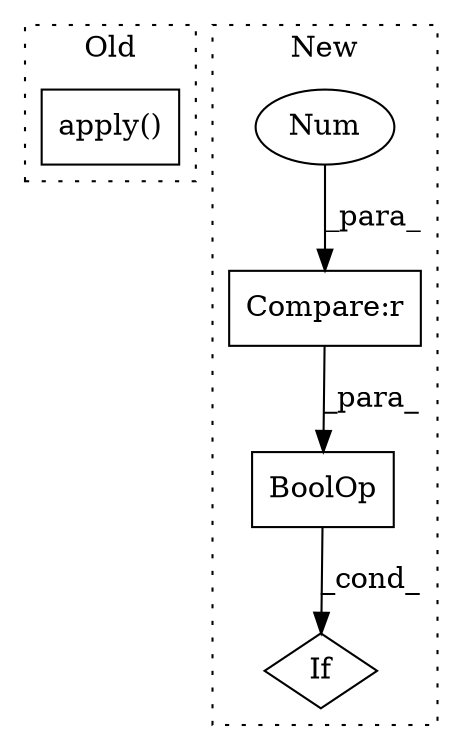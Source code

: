 digraph G {
subgraph cluster0 {
1 [label="apply()" a="75" s="7388,8527" l="27,1" shape="box"];
label = "Old";
style="dotted";
}
subgraph cluster1 {
2 [label="BoolOp" a="72" s="4379" l="74" shape="box"];
3 [label="If" a="96" s="4376" l="3" shape="diamond"];
4 [label="Compare:r" a="40" s="4409" l="44" shape="box"];
5 [label="Num" a="76" s="4452" l="1" shape="ellipse"];
label = "New";
style="dotted";
}
2 -> 3 [label="_cond_"];
4 -> 2 [label="_para_"];
5 -> 4 [label="_para_"];
}